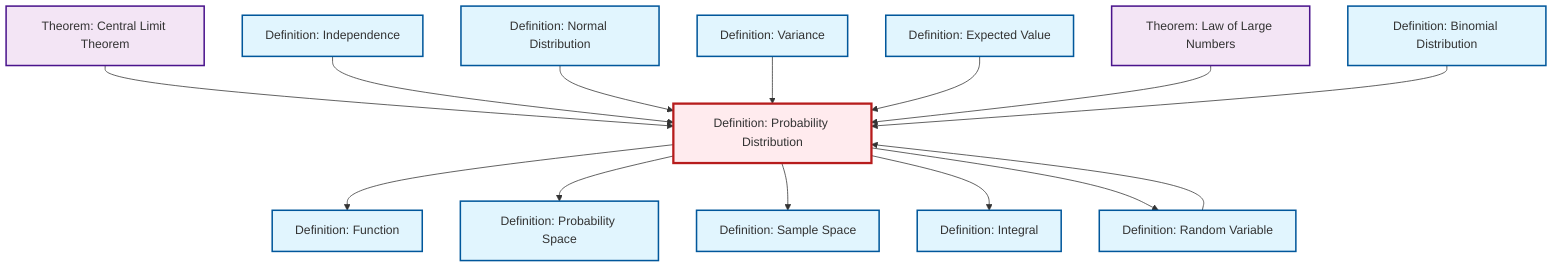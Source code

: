 graph TD
    classDef definition fill:#e1f5fe,stroke:#01579b,stroke-width:2px
    classDef theorem fill:#f3e5f5,stroke:#4a148c,stroke-width:2px
    classDef axiom fill:#fff3e0,stroke:#e65100,stroke-width:2px
    classDef example fill:#e8f5e9,stroke:#1b5e20,stroke-width:2px
    classDef current fill:#ffebee,stroke:#b71c1c,stroke-width:3px
    thm-law-of-large-numbers["Theorem: Law of Large Numbers"]:::theorem
    def-probability-distribution["Definition: Probability Distribution"]:::definition
    def-binomial-distribution["Definition: Binomial Distribution"]:::definition
    thm-central-limit["Theorem: Central Limit Theorem"]:::theorem
    def-independence["Definition: Independence"]:::definition
    def-function["Definition: Function"]:::definition
    def-variance["Definition: Variance"]:::definition
    def-normal-distribution["Definition: Normal Distribution"]:::definition
    def-expectation["Definition: Expected Value"]:::definition
    def-sample-space["Definition: Sample Space"]:::definition
    def-probability-space["Definition: Probability Space"]:::definition
    def-integral["Definition: Integral"]:::definition
    def-random-variable["Definition: Random Variable"]:::definition
    thm-central-limit --> def-probability-distribution
    def-probability-distribution --> def-function
    def-independence --> def-probability-distribution
    def-probability-distribution --> def-probability-space
    def-normal-distribution --> def-probability-distribution
    def-variance --> def-probability-distribution
    def-probability-distribution --> def-sample-space
    def-random-variable --> def-probability-distribution
    def-probability-distribution --> def-integral
    def-probability-distribution --> def-random-variable
    def-expectation --> def-probability-distribution
    thm-law-of-large-numbers --> def-probability-distribution
    def-binomial-distribution --> def-probability-distribution
    class def-probability-distribution current